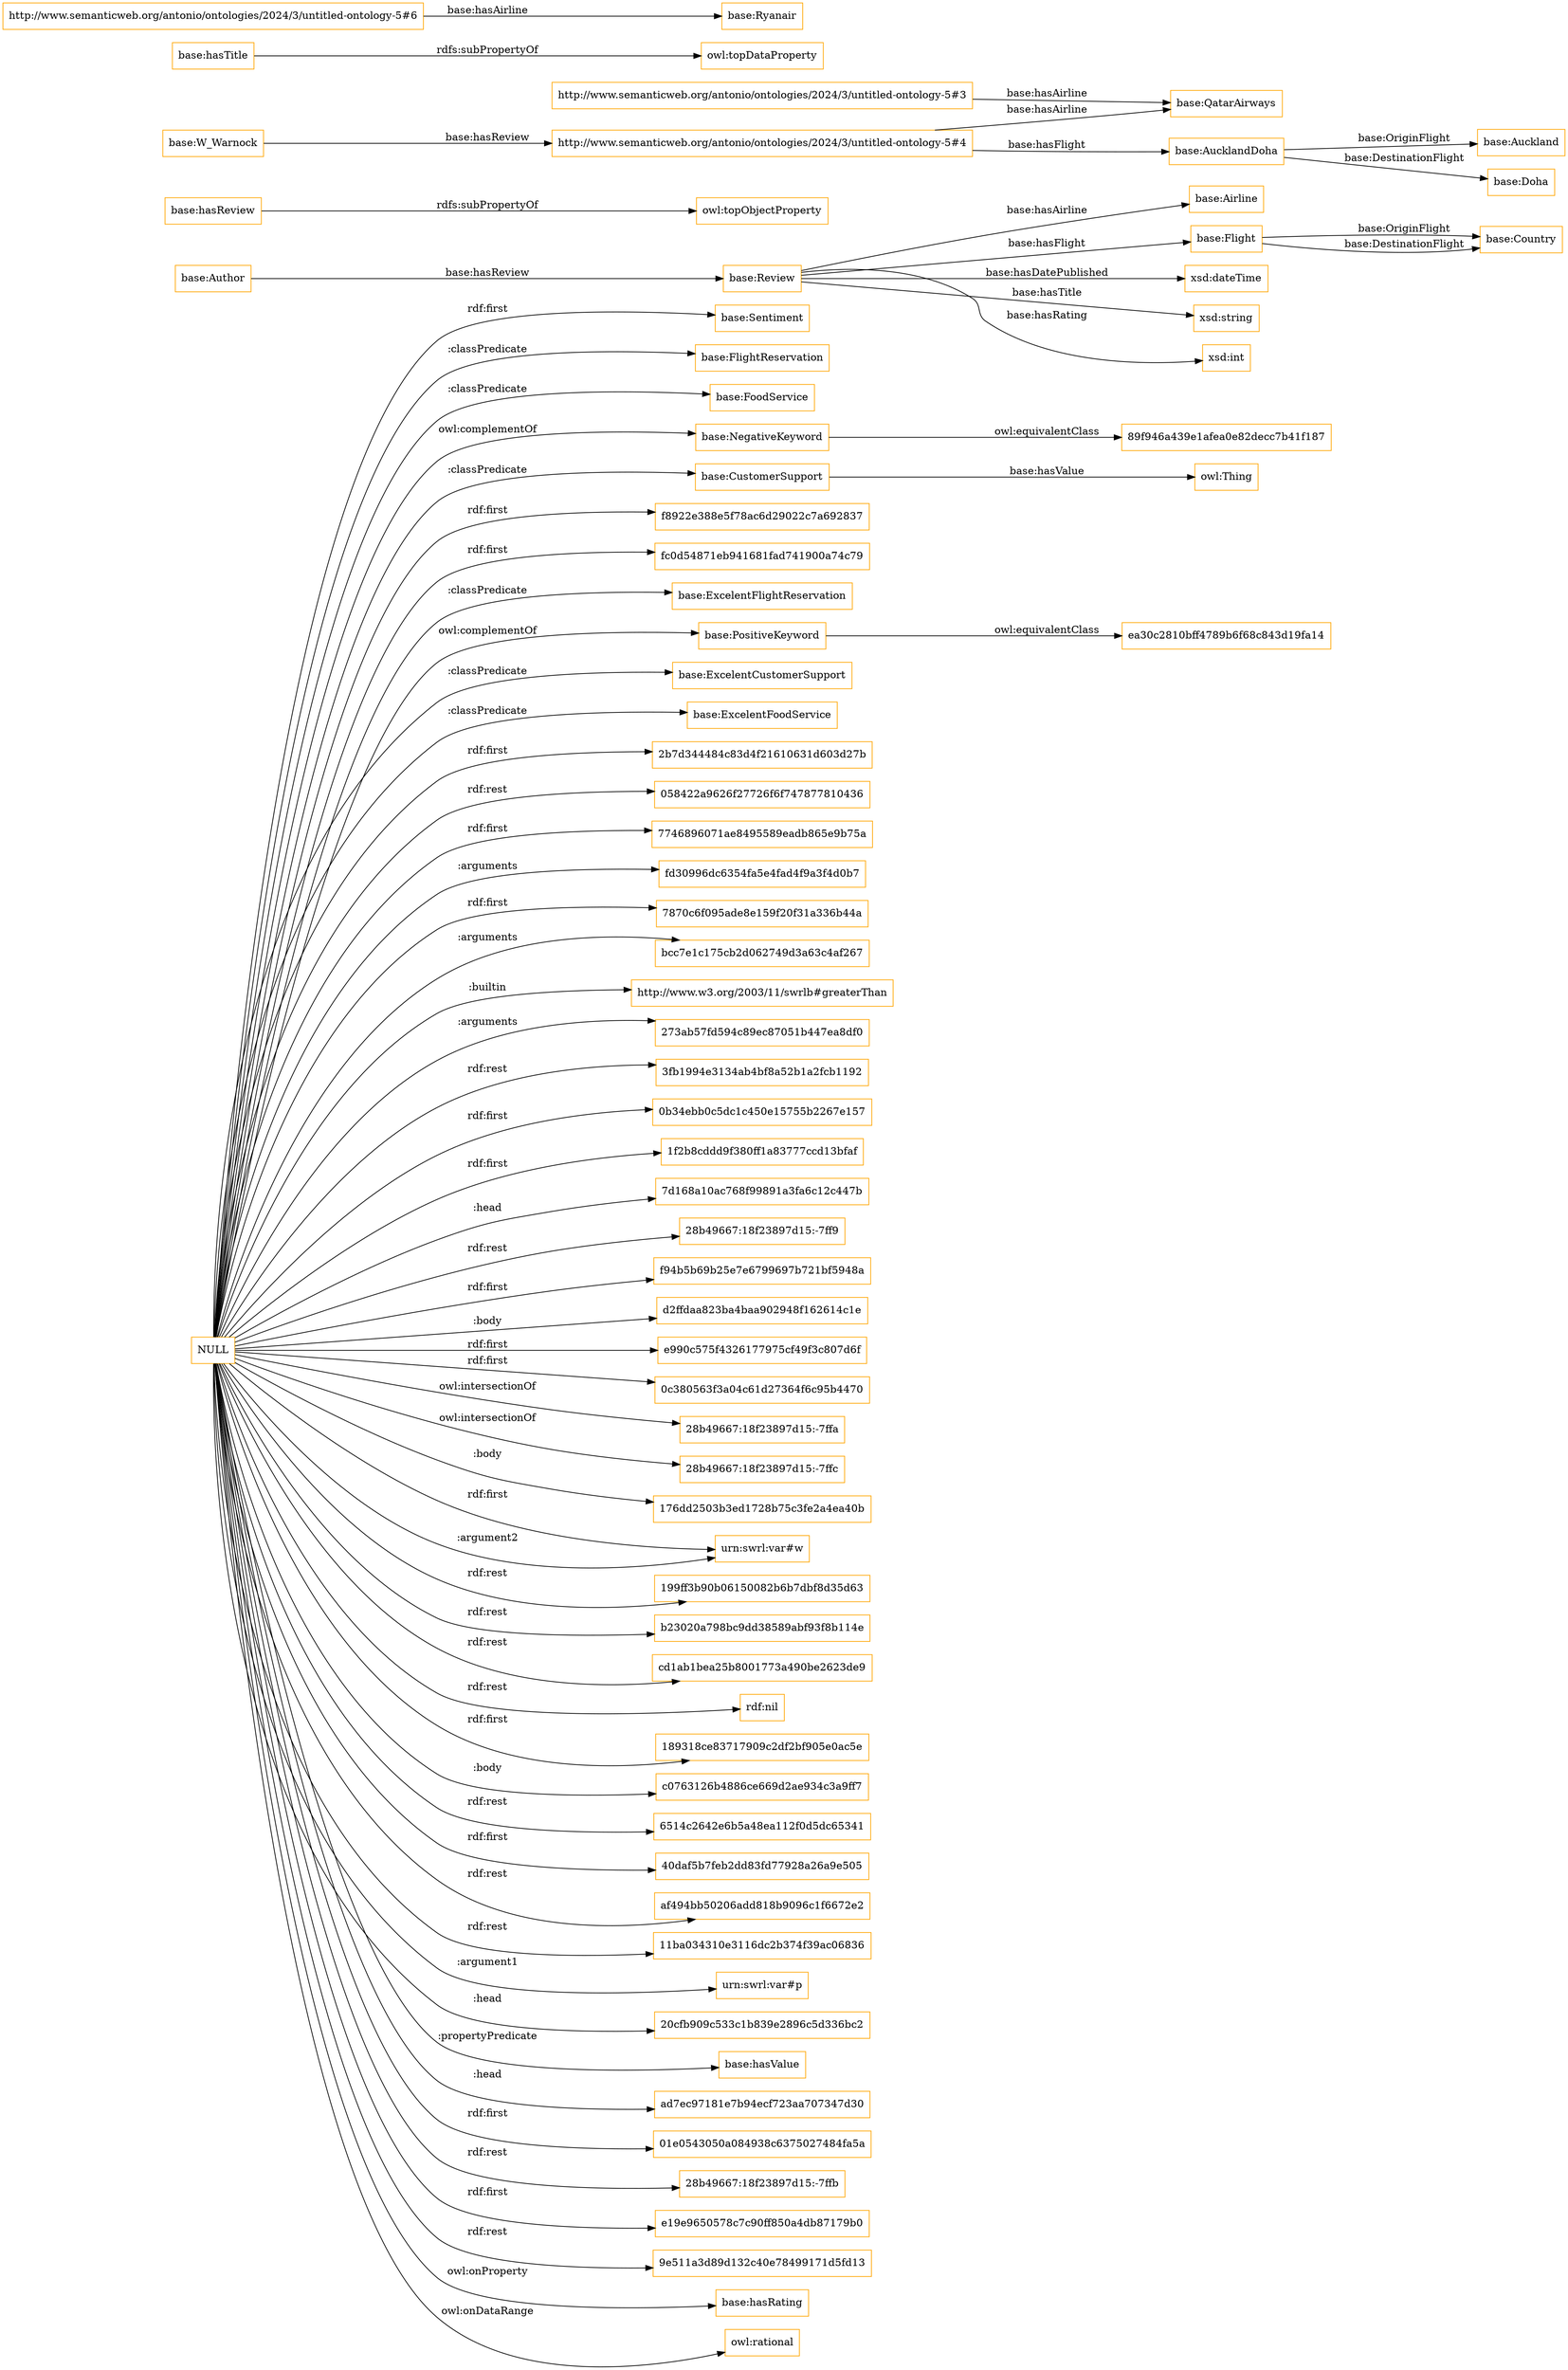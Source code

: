 digraph ar2dtool_diagram { 
rankdir=LR;
size="1501"
node [shape = rectangle, color="orange"]; "ea30c2810bff4789b6f68c843d19fa14" "base:Review" "base:Sentiment" "base:FlightReservation" "base:Airline" "base:FoodService" "base:NegativeKeyword" "base:CustomerSupport" "f8922e388e5f78ac6d29022c7a692837" "fc0d54871eb941681fad741900a74c79" "base:Country" "base:ExcelentFlightReservation" "base:PositiveKeyword" "base:ExcelentCustomerSupport" "base:Flight" "base:ExcelentFoodService" "base:Author" "89f946a439e1afea0e82decc7b41f187" ; /*classes style*/
	"NULL" -> "2b7d344484c83d4f21610631d603d27b" [ label = "rdf:first" ];
	"NULL" -> "058422a9626f27726f6f747877810436" [ label = "rdf:rest" ];
	"NULL" -> "7746896071ae8495589eadb865e9b75a" [ label = "rdf:first" ];
	"NULL" -> "fd30996dc6354fa5e4fad4f9a3f4d0b7" [ label = ":arguments" ];
	"NULL" -> "7870c6f095ade8e159f20f31a336b44a" [ label = "rdf:first" ];
	"NULL" -> "bcc7e1c175cb2d062749d3a63c4af267" [ label = ":arguments" ];
	"NULL" -> "base:Sentiment" [ label = "rdf:first" ];
	"NULL" -> "base:FoodService" [ label = ":classPredicate" ];
	"NULL" -> "http://www.w3.org/2003/11/swrlb#greaterThan" [ label = ":builtin" ];
	"NULL" -> "273ab57fd594c89ec87051b447ea8df0" [ label = ":arguments" ];
	"NULL" -> "3fb1994e3134ab4bf8a52b1a2fcb1192" [ label = "rdf:rest" ];
	"NULL" -> "0b34ebb0c5dc1c450e15755b2267e157" [ label = "rdf:first" ];
	"NULL" -> "1f2b8cddd9f380ff1a83777ccd13bfaf" [ label = "rdf:first" ];
	"NULL" -> "base:ExcelentFlightReservation" [ label = ":classPredicate" ];
	"NULL" -> "7d168a10ac768f99891a3fa6c12c447b" [ label = ":head" ];
	"NULL" -> "28b49667:18f23897d15:-7ff9" [ label = "rdf:rest" ];
	"NULL" -> "f94b5b69b25e7e6799697b721bf5948a" [ label = "rdf:first" ];
	"NULL" -> "d2ffdaa823ba4baa902948f162614c1e" [ label = ":body" ];
	"NULL" -> "e990c575f4326177975cf49f3c807d6f" [ label = "rdf:first" ];
	"NULL" -> "base:NegativeKeyword" [ label = "owl:complementOf" ];
	"NULL" -> "0c380563f3a04c61d27364f6c95b4470" [ label = "rdf:first" ];
	"NULL" -> "28b49667:18f23897d15:-7ffa" [ label = "owl:intersectionOf" ];
	"NULL" -> "28b49667:18f23897d15:-7ffc" [ label = "owl:intersectionOf" ];
	"NULL" -> "176dd2503b3ed1728b75c3fe2a4ea40b" [ label = ":body" ];
	"NULL" -> "urn:swrl:var#w" [ label = "rdf:first" ];
	"NULL" -> "199ff3b90b06150082b6b7dbf8d35d63" [ label = "rdf:rest" ];
	"NULL" -> "b23020a798bc9dd38589abf93f8b114e" [ label = "rdf:rest" ];
	"NULL" -> "cd1ab1bea25b8001773a490be2623de9" [ label = "rdf:rest" ];
	"NULL" -> "urn:swrl:var#w" [ label = ":argument2" ];
	"NULL" -> "rdf:nil" [ label = "rdf:rest" ];
	"NULL" -> "base:ExcelentCustomerSupport" [ label = ":classPredicate" ];
	"NULL" -> "189318ce83717909c2df2bf905e0ac5e" [ label = "rdf:first" ];
	"NULL" -> "c0763126b4886ce669d2ae934c3a9ff7" [ label = ":body" ];
	"NULL" -> "6514c2642e6b5a48ea112f0d5dc65341" [ label = "rdf:rest" ];
	"NULL" -> "fc0d54871eb941681fad741900a74c79" [ label = "rdf:first" ];
	"NULL" -> "40daf5b7feb2dd83fd77928a26a9e505" [ label = "rdf:first" ];
	"NULL" -> "af494bb50206add818b9096c1f6672e2" [ label = "rdf:rest" ];
	"NULL" -> "11ba034310e3116dc2b374f39ac06836" [ label = "rdf:rest" ];
	"NULL" -> "urn:swrl:var#p" [ label = ":argument1" ];
	"NULL" -> "20cfb909c533c1b839e2896c5d336bc2" [ label = ":head" ];
	"NULL" -> "base:hasValue" [ label = ":propertyPredicate" ];
	"NULL" -> "ad7ec97181e7b94ecf723aa707347d30" [ label = ":head" ];
	"NULL" -> "base:ExcelentFoodService" [ label = ":classPredicate" ];
	"NULL" -> "base:FlightReservation" [ label = ":classPredicate" ];
	"NULL" -> "01e0543050a084938c6375027484fa5a" [ label = "rdf:first" ];
	"NULL" -> "f8922e388e5f78ac6d29022c7a692837" [ label = "rdf:first" ];
	"NULL" -> "28b49667:18f23897d15:-7ffb" [ label = "rdf:rest" ];
	"NULL" -> "e19e9650578c7c90ff850a4db87179b0" [ label = "rdf:first" ];
	"NULL" -> "base:CustomerSupport" [ label = ":classPredicate" ];
	"NULL" -> "9e511a3d89d132c40e78499171d5fd13" [ label = "rdf:rest" ];
	"NULL" -> "base:PositiveKeyword" [ label = "owl:complementOf" ];
	"NULL" -> "base:hasRating" [ label = "owl:onProperty" ];
	"NULL" -> "owl:rational" [ label = "owl:onDataRange" ];
	"base:hasReview" -> "owl:topObjectProperty" [ label = "rdfs:subPropertyOf" ];
	"http://www.semanticweb.org/antonio/ontologies/2024/3/untitled-ontology-5#4" -> "base:AucklandDoha" [ label = "base:hasFlight" ];
	"http://www.semanticweb.org/antonio/ontologies/2024/3/untitled-ontology-5#4" -> "base:QatarAirways" [ label = "base:hasAirline" ];
	"base:NegativeKeyword" -> "89f946a439e1afea0e82decc7b41f187" [ label = "owl:equivalentClass" ];
	"http://www.semanticweb.org/antonio/ontologies/2024/3/untitled-ontology-5#3" -> "base:QatarAirways" [ label = "base:hasAirline" ];
	"base:W_Warnock" -> "http://www.semanticweb.org/antonio/ontologies/2024/3/untitled-ontology-5#4" [ label = "base:hasReview" ];
	"base:PositiveKeyword" -> "ea30c2810bff4789b6f68c843d19fa14" [ label = "owl:equivalentClass" ];
	"base:AucklandDoha" -> "base:Auckland" [ label = "base:OriginFlight" ];
	"base:AucklandDoha" -> "base:Doha" [ label = "base:DestinationFlight" ];
	"base:hasTitle" -> "owl:topDataProperty" [ label = "rdfs:subPropertyOf" ];
	"http://www.semanticweb.org/antonio/ontologies/2024/3/untitled-ontology-5#6" -> "base:Ryanair" [ label = "base:hasAirline" ];
	"base:Review" -> "base:Flight" [ label = "base:hasFlight" ];
	"base:Review" -> "xsd:dateTime" [ label = "base:hasDatePublished" ];
	"base:CustomerSupport" -> "owl:Thing" [ label = "base:hasValue" ];
	"base:Review" -> "xsd:string" [ label = "base:hasTitle" ];
	"base:Flight" -> "base:Country" [ label = "base:OriginFlight" ];
	"base:Review" -> "base:Airline" [ label = "base:hasAirline" ];
	"base:Review" -> "xsd:int" [ label = "base:hasRating" ];
	"base:Author" -> "base:Review" [ label = "base:hasReview" ];
	"base:Flight" -> "base:Country" [ label = "base:DestinationFlight" ];

}
